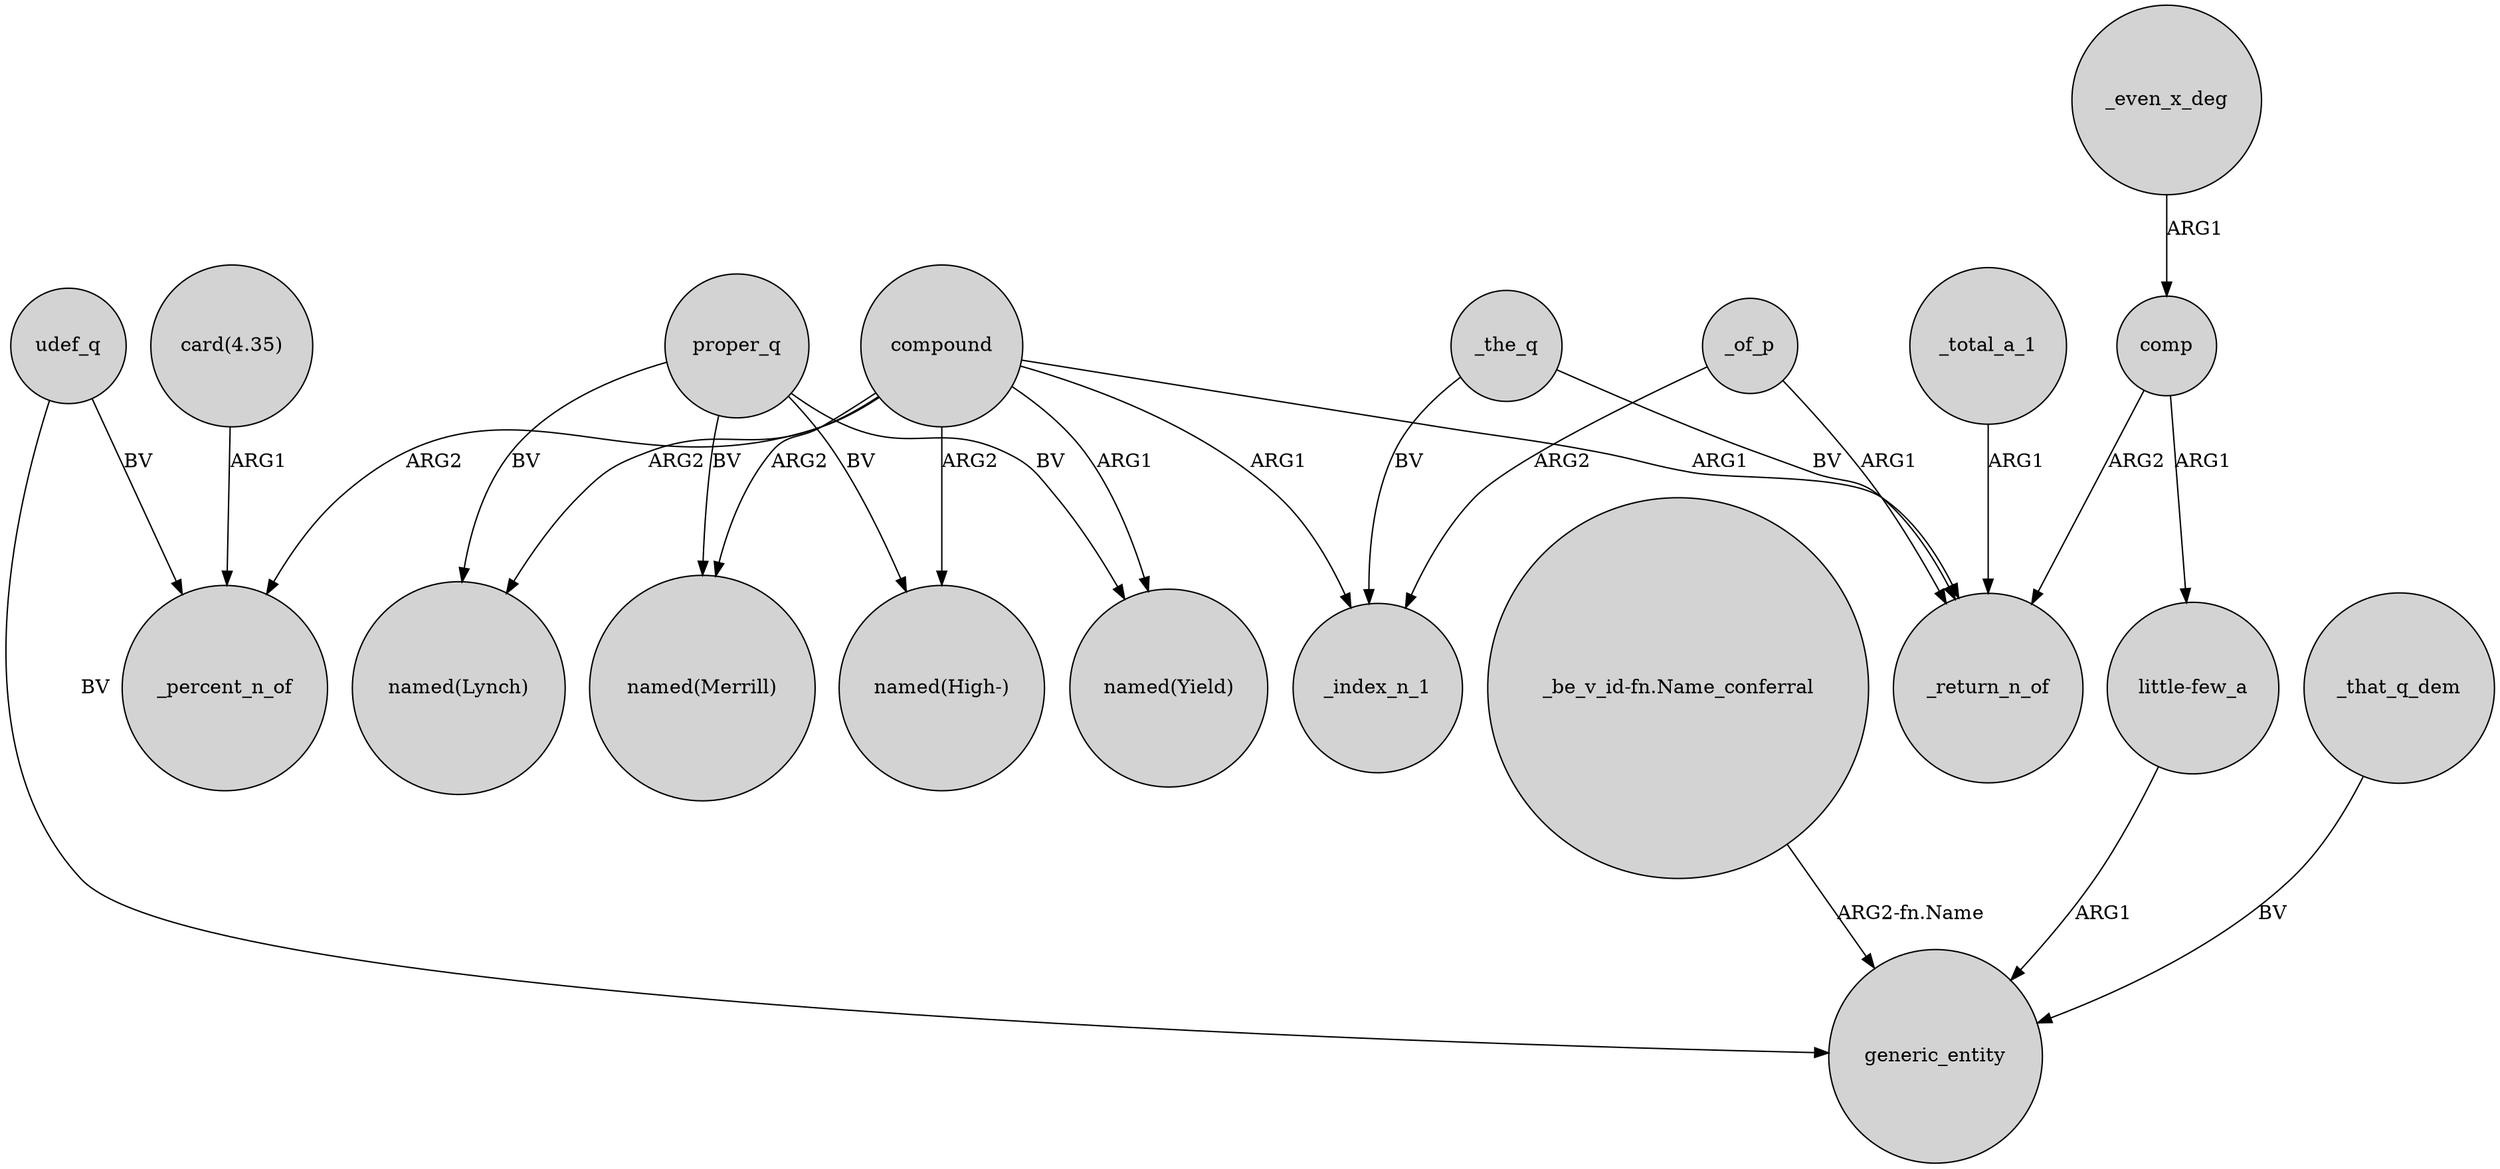 digraph {
	node [shape=circle style=filled]
	"card(4.35)" -> _percent_n_of [label=ARG1]
	"_be_v_id-fn.Name_conferral" -> generic_entity [label="ARG2-fn.Name"]
	proper_q -> "named(High-)" [label=BV]
	proper_q -> "named(Merrill)" [label=BV]
	compound -> "named(Yield)" [label=ARG1]
	_the_q -> _return_n_of [label=BV]
	_the_q -> _index_n_1 [label=BV]
	_of_p -> _index_n_1 [label=ARG2]
	_of_p -> _return_n_of [label=ARG1]
	"little-few_a" -> generic_entity [label=ARG1]
	udef_q -> generic_entity [label=BV]
	udef_q -> _percent_n_of [label=BV]
	_total_a_1 -> _return_n_of [label=ARG1]
	comp -> _return_n_of [label=ARG2]
	compound -> _percent_n_of [label=ARG2]
	compound -> _return_n_of [label=ARG1]
	compound -> "named(Lynch)" [label=ARG2]
	proper_q -> "named(Lynch)" [label=BV]
	compound -> _index_n_1 [label=ARG1]
	comp -> "little-few_a" [label=ARG1]
	compound -> "named(High-)" [label=ARG2]
	_that_q_dem -> generic_entity [label=BV]
	_even_x_deg -> comp [label=ARG1]
	compound -> "named(Merrill)" [label=ARG2]
	proper_q -> "named(Yield)" [label=BV]
}
